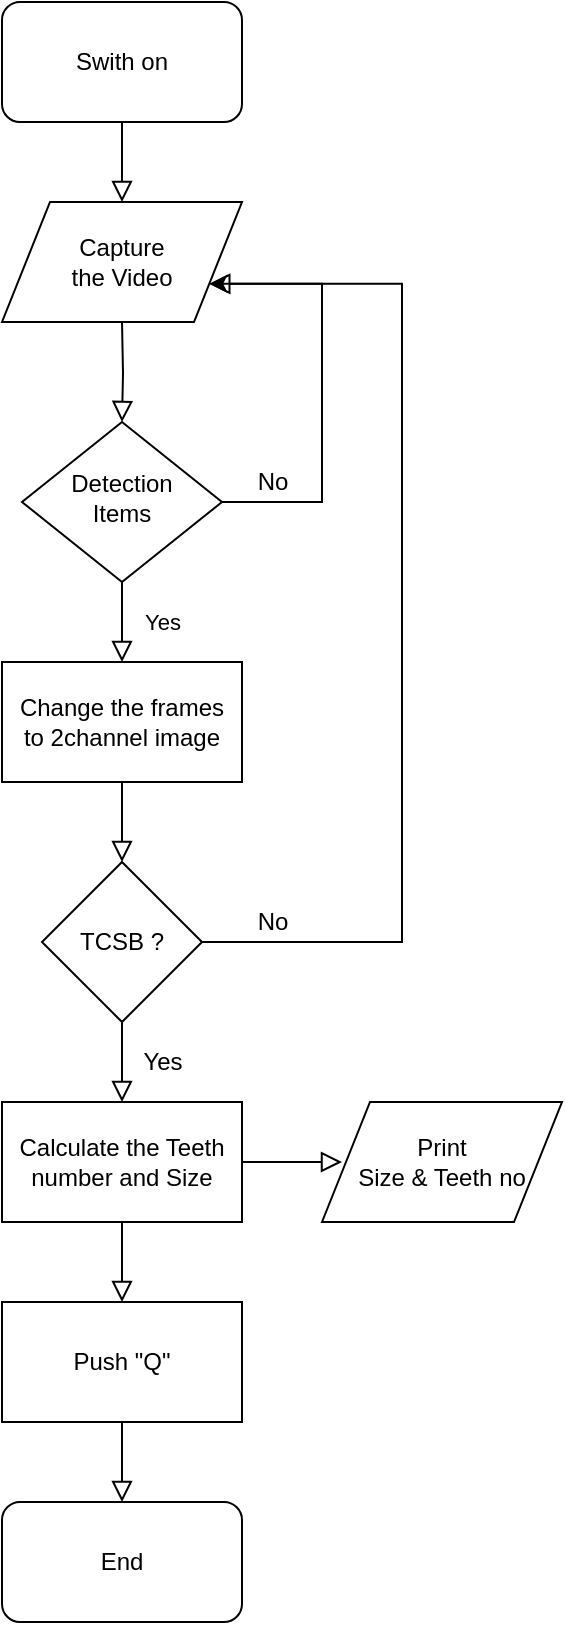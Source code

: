 <mxfile version="12.6.6" type="github"><diagram id="C5RBs43oDa-KdzZeNtuy" name="Page-1"><mxGraphModel dx="868" dy="1590" grid="1" gridSize="10" guides="1" tooltips="1" connect="1" arrows="1" fold="1" page="1" pageScale="1" pageWidth="827" pageHeight="1169" math="0" shadow="0"><root><mxCell id="WIyWlLk6GJQsqaUBKTNV-0"/><mxCell id="WIyWlLk6GJQsqaUBKTNV-1" parent="WIyWlLk6GJQsqaUBKTNV-0"/><mxCell id="WIyWlLk6GJQsqaUBKTNV-2" value="" style="rounded=0;html=1;jettySize=auto;orthogonalLoop=1;fontSize=11;endArrow=block;endFill=0;endSize=8;strokeWidth=1;shadow=0;labelBackgroundColor=none;edgeStyle=orthogonalEdgeStyle;" parent="WIyWlLk6GJQsqaUBKTNV-1" target="WIyWlLk6GJQsqaUBKTNV-6" edge="1"><mxGeometry relative="1" as="geometry"><mxPoint x="220" y="120" as="sourcePoint"/></mxGeometry></mxCell><mxCell id="WIyWlLk6GJQsqaUBKTNV-4" value="Yes" style="rounded=0;html=1;jettySize=auto;orthogonalLoop=1;fontSize=11;endArrow=block;endFill=0;endSize=8;strokeWidth=1;shadow=0;labelBackgroundColor=none;edgeStyle=orthogonalEdgeStyle;jumpSize=6;" parent="WIyWlLk6GJQsqaUBKTNV-1" source="WIyWlLk6GJQsqaUBKTNV-6" edge="1"><mxGeometry y="20" relative="1" as="geometry"><mxPoint as="offset"/><mxPoint x="220" y="290" as="targetPoint"/></mxGeometry></mxCell><mxCell id="OpPclMRqkBY64OOSnOPR-16" style="edgeStyle=orthogonalEdgeStyle;rounded=0;orthogonalLoop=1;jettySize=auto;html=1;exitX=1;exitY=0.5;exitDx=0;exitDy=0;entryX=1;entryY=0.75;entryDx=0;entryDy=0;strokeColor=#000000;" edge="1" parent="WIyWlLk6GJQsqaUBKTNV-1" source="WIyWlLk6GJQsqaUBKTNV-6" target="OpPclMRqkBY64OOSnOPR-32"><mxGeometry relative="1" as="geometry"><mxPoint x="280" y="100" as="targetPoint"/><Array as="points"><mxPoint x="320" y="210"/><mxPoint x="320" y="101"/></Array></mxGeometry></mxCell><mxCell id="WIyWlLk6GJQsqaUBKTNV-6" value="&lt;div&gt;Detection&lt;/div&gt;&lt;div&gt;Items&lt;br&gt;&lt;/div&gt;" style="rhombus;whiteSpace=wrap;html=1;shadow=0;fontFamily=Helvetica;fontSize=12;align=center;strokeWidth=1;spacing=6;spacingTop=-4;" parent="WIyWlLk6GJQsqaUBKTNV-1" vertex="1"><mxGeometry x="170" y="170" width="100" height="80" as="geometry"/></mxCell><mxCell id="OpPclMRqkBY64OOSnOPR-17" value="No" style="text;html=1;align=center;verticalAlign=middle;resizable=0;points=[];autosize=1;" vertex="1" parent="WIyWlLk6GJQsqaUBKTNV-1"><mxGeometry x="280" y="190" width="30" height="20" as="geometry"/></mxCell><mxCell id="OpPclMRqkBY64OOSnOPR-21" style="edgeStyle=orthogonalEdgeStyle;orthogonalLoop=1;jettySize=auto;html=1;exitX=0.5;exitY=1;exitDx=0;exitDy=0;strokeColor=#000000;rounded=0;endArrow=block;endFill=0;endSize=8;fontStyle=0" edge="1" parent="WIyWlLk6GJQsqaUBKTNV-1" source="OpPclMRqkBY64OOSnOPR-18"><mxGeometry relative="1" as="geometry"><mxPoint x="220" y="390" as="targetPoint"/></mxGeometry></mxCell><mxCell id="OpPclMRqkBY64OOSnOPR-18" value="&lt;div&gt;Change the frames&lt;/div&gt;&lt;div&gt;to 2channel image&lt;br&gt;&lt;/div&gt;" style="rounded=0;whiteSpace=wrap;html=1;" vertex="1" parent="WIyWlLk6GJQsqaUBKTNV-1"><mxGeometry x="160" y="290" width="120" height="60" as="geometry"/></mxCell><mxCell id="OpPclMRqkBY64OOSnOPR-28" style="edgeStyle=orthogonalEdgeStyle;rounded=0;jumpSize=6;orthogonalLoop=1;jettySize=auto;html=1;exitX=1;exitY=0.5;exitDx=0;exitDy=0;endArrow=block;endFill=0;endSize=8;strokeColor=#000000;entryX=1;entryY=0.75;entryDx=0;entryDy=0;" edge="1" parent="WIyWlLk6GJQsqaUBKTNV-1" source="OpPclMRqkBY64OOSnOPR-26" target="OpPclMRqkBY64OOSnOPR-32"><mxGeometry relative="1" as="geometry"><mxPoint x="280" y="100" as="targetPoint"/><Array as="points"><mxPoint x="360" y="430"/><mxPoint x="360" y="101"/></Array></mxGeometry></mxCell><mxCell id="OpPclMRqkBY64OOSnOPR-26" value="&lt;div&gt;TCSB ?&lt;/div&gt;" style="rhombus;whiteSpace=wrap;html=1;" vertex="1" parent="WIyWlLk6GJQsqaUBKTNV-1"><mxGeometry x="180" y="390" width="80" height="80" as="geometry"/></mxCell><mxCell id="OpPclMRqkBY64OOSnOPR-27" style="edgeStyle=orthogonalEdgeStyle;orthogonalLoop=1;jettySize=auto;html=1;strokeColor=#000000;rounded=0;endArrow=block;endFill=0;endSize=8;fontStyle=0;exitX=0.5;exitY=1;exitDx=0;exitDy=0;" edge="1" parent="WIyWlLk6GJQsqaUBKTNV-1" source="OpPclMRqkBY64OOSnOPR-26"><mxGeometry relative="1" as="geometry"><mxPoint x="220" y="510" as="targetPoint"/><mxPoint x="300" y="460" as="sourcePoint"/></mxGeometry></mxCell><mxCell id="OpPclMRqkBY64OOSnOPR-29" value="No" style="text;html=1;resizable=0;autosize=1;align=center;verticalAlign=middle;points=[];fillColor=none;strokeColor=none;rounded=0;" vertex="1" parent="WIyWlLk6GJQsqaUBKTNV-1"><mxGeometry x="280" y="410" width="30" height="20" as="geometry"/></mxCell><mxCell id="OpPclMRqkBY64OOSnOPR-30" value="Yes" style="text;html=1;resizable=0;autosize=1;align=center;verticalAlign=middle;points=[];fillColor=none;strokeColor=none;rounded=0;" vertex="1" parent="WIyWlLk6GJQsqaUBKTNV-1"><mxGeometry x="220" y="480" width="40" height="20" as="geometry"/></mxCell><mxCell id="OpPclMRqkBY64OOSnOPR-38" style="edgeStyle=orthogonalEdgeStyle;rounded=0;jumpSize=6;orthogonalLoop=1;jettySize=auto;html=1;endArrow=block;endFill=0;endSize=8;strokeColor=#000000;" edge="1" parent="WIyWlLk6GJQsqaUBKTNV-1" source="OpPclMRqkBY64OOSnOPR-31"><mxGeometry relative="1" as="geometry"><mxPoint x="330" y="540" as="targetPoint"/></mxGeometry></mxCell><mxCell id="OpPclMRqkBY64OOSnOPR-40" style="edgeStyle=orthogonalEdgeStyle;rounded=0;jumpSize=6;orthogonalLoop=1;jettySize=auto;html=1;exitX=0.5;exitY=1;exitDx=0;exitDy=0;entryX=0.5;entryY=0;entryDx=0;entryDy=0;endArrow=block;endFill=0;endSize=8;strokeColor=#000000;" edge="1" parent="WIyWlLk6GJQsqaUBKTNV-1" source="OpPclMRqkBY64OOSnOPR-31" target="OpPclMRqkBY64OOSnOPR-39"><mxGeometry relative="1" as="geometry"/></mxCell><mxCell id="OpPclMRqkBY64OOSnOPR-31" value="Calculate the Teeth number and Size" style="rounded=0;whiteSpace=wrap;html=1;" vertex="1" parent="WIyWlLk6GJQsqaUBKTNV-1"><mxGeometry x="160" y="510" width="120" height="60" as="geometry"/></mxCell><mxCell id="OpPclMRqkBY64OOSnOPR-32" value="Capture &lt;br&gt;the Video" style="shape=parallelogram;perimeter=parallelogramPerimeter;whiteSpace=wrap;html=1;" vertex="1" parent="WIyWlLk6GJQsqaUBKTNV-1"><mxGeometry x="160" y="60" width="120" height="60" as="geometry"/></mxCell><mxCell id="OpPclMRqkBY64OOSnOPR-36" style="edgeStyle=orthogonalEdgeStyle;rounded=0;jumpSize=6;orthogonalLoop=1;jettySize=auto;html=1;entryX=0.5;entryY=0;entryDx=0;entryDy=0;endArrow=block;endFill=0;endSize=8;strokeColor=#000000;" edge="1" parent="WIyWlLk6GJQsqaUBKTNV-1" source="OpPclMRqkBY64OOSnOPR-34" target="OpPclMRqkBY64OOSnOPR-32"><mxGeometry relative="1" as="geometry"/></mxCell><mxCell id="OpPclMRqkBY64OOSnOPR-34" value="Swith on" style="rounded=1;whiteSpace=wrap;html=1;" vertex="1" parent="WIyWlLk6GJQsqaUBKTNV-1"><mxGeometry x="160" y="-40" width="120" height="60" as="geometry"/></mxCell><mxCell id="OpPclMRqkBY64OOSnOPR-37" value="&lt;div&gt;Print &lt;br&gt;&lt;/div&gt;&lt;div&gt;Size &amp;amp; Teeth no&lt;/div&gt;" style="shape=parallelogram;perimeter=parallelogramPerimeter;whiteSpace=wrap;html=1;" vertex="1" parent="WIyWlLk6GJQsqaUBKTNV-1"><mxGeometry x="320" y="510" width="120" height="60" as="geometry"/></mxCell><mxCell id="OpPclMRqkBY64OOSnOPR-42" style="edgeStyle=orthogonalEdgeStyle;rounded=0;jumpSize=6;orthogonalLoop=1;jettySize=auto;html=1;exitX=0.5;exitY=1;exitDx=0;exitDy=0;entryX=0.5;entryY=0;entryDx=0;entryDy=0;endArrow=block;endFill=0;endSize=8;strokeColor=#000000;" edge="1" parent="WIyWlLk6GJQsqaUBKTNV-1" source="OpPclMRqkBY64OOSnOPR-39" target="OpPclMRqkBY64OOSnOPR-41"><mxGeometry relative="1" as="geometry"/></mxCell><mxCell id="OpPclMRqkBY64OOSnOPR-39" value="Push &quot;Q&quot;" style="rounded=0;whiteSpace=wrap;html=1;" vertex="1" parent="WIyWlLk6GJQsqaUBKTNV-1"><mxGeometry x="160" y="610" width="120" height="60" as="geometry"/></mxCell><mxCell id="OpPclMRqkBY64OOSnOPR-41" value="End" style="rounded=1;whiteSpace=wrap;html=1;" vertex="1" parent="WIyWlLk6GJQsqaUBKTNV-1"><mxGeometry x="160" y="710" width="120" height="60" as="geometry"/></mxCell></root></mxGraphModel></diagram></mxfile>